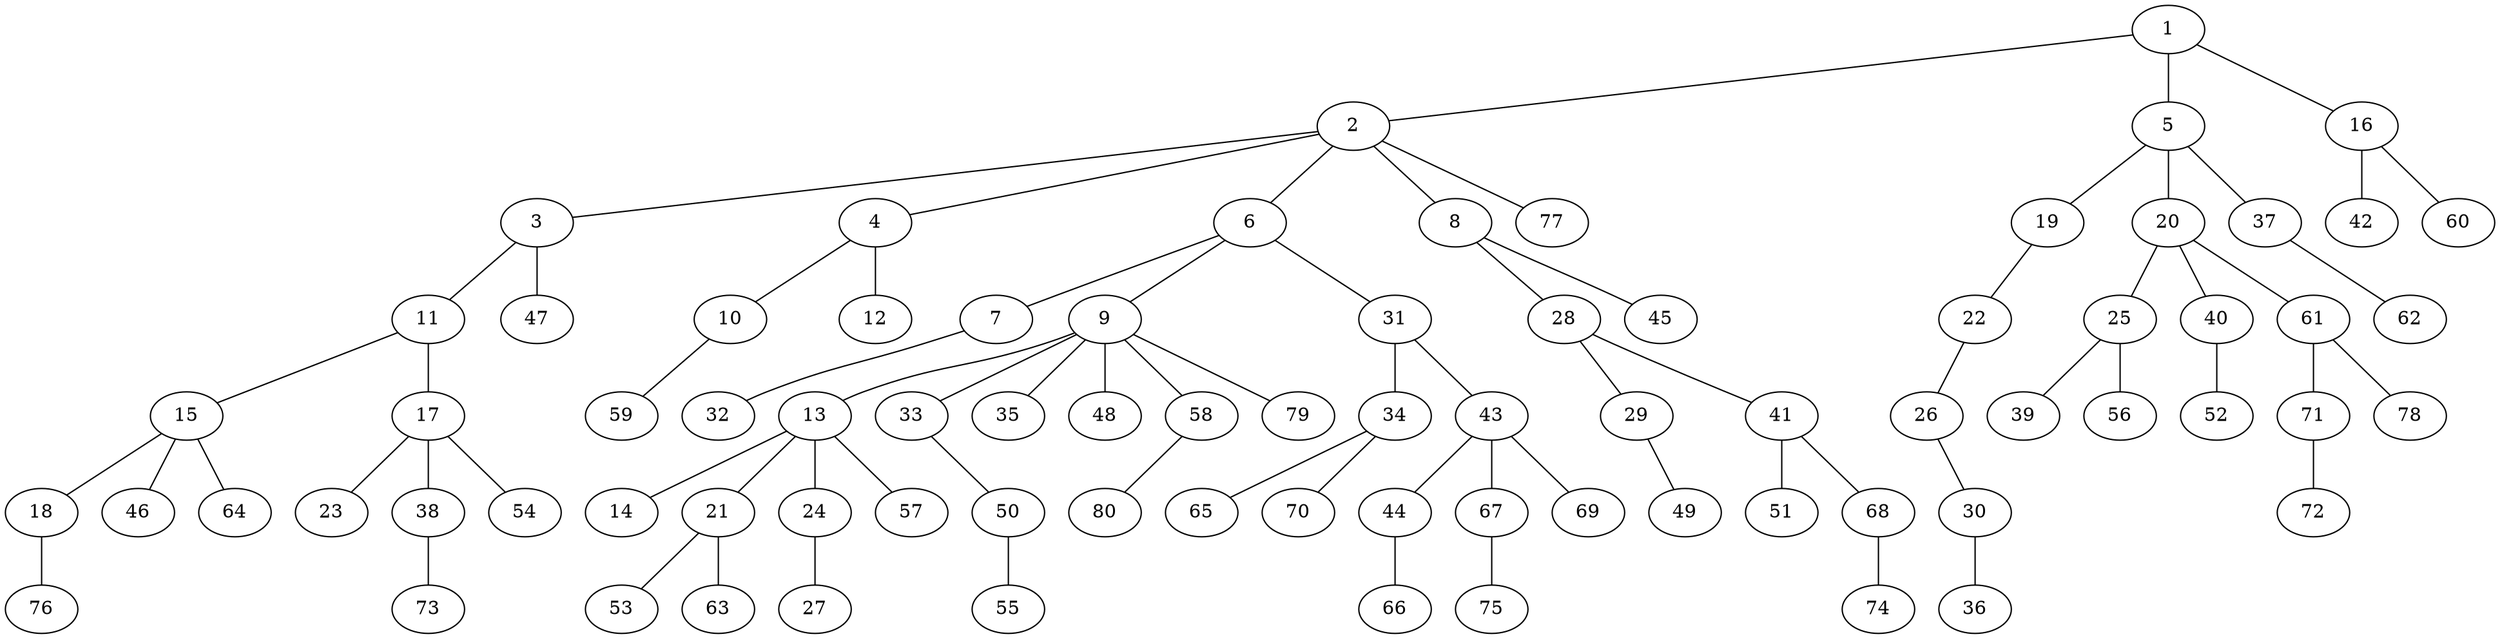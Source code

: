 graph graphname {1--2
1--5
1--16
2--3
2--4
2--6
2--8
2--77
3--11
3--47
4--10
4--12
5--19
5--20
5--37
6--7
6--9
6--31
7--32
8--28
8--45
9--13
9--33
9--35
9--48
9--58
9--79
10--59
11--15
11--17
13--14
13--21
13--24
13--57
15--18
15--46
15--64
16--42
16--60
17--23
17--38
17--54
18--76
19--22
20--25
20--40
20--61
21--53
21--63
22--26
24--27
25--39
25--56
26--30
28--29
28--41
29--49
30--36
31--34
31--43
33--50
34--65
34--70
37--62
38--73
40--52
41--51
41--68
43--44
43--67
43--69
44--66
50--55
58--80
61--71
61--78
67--75
68--74
71--72
}
